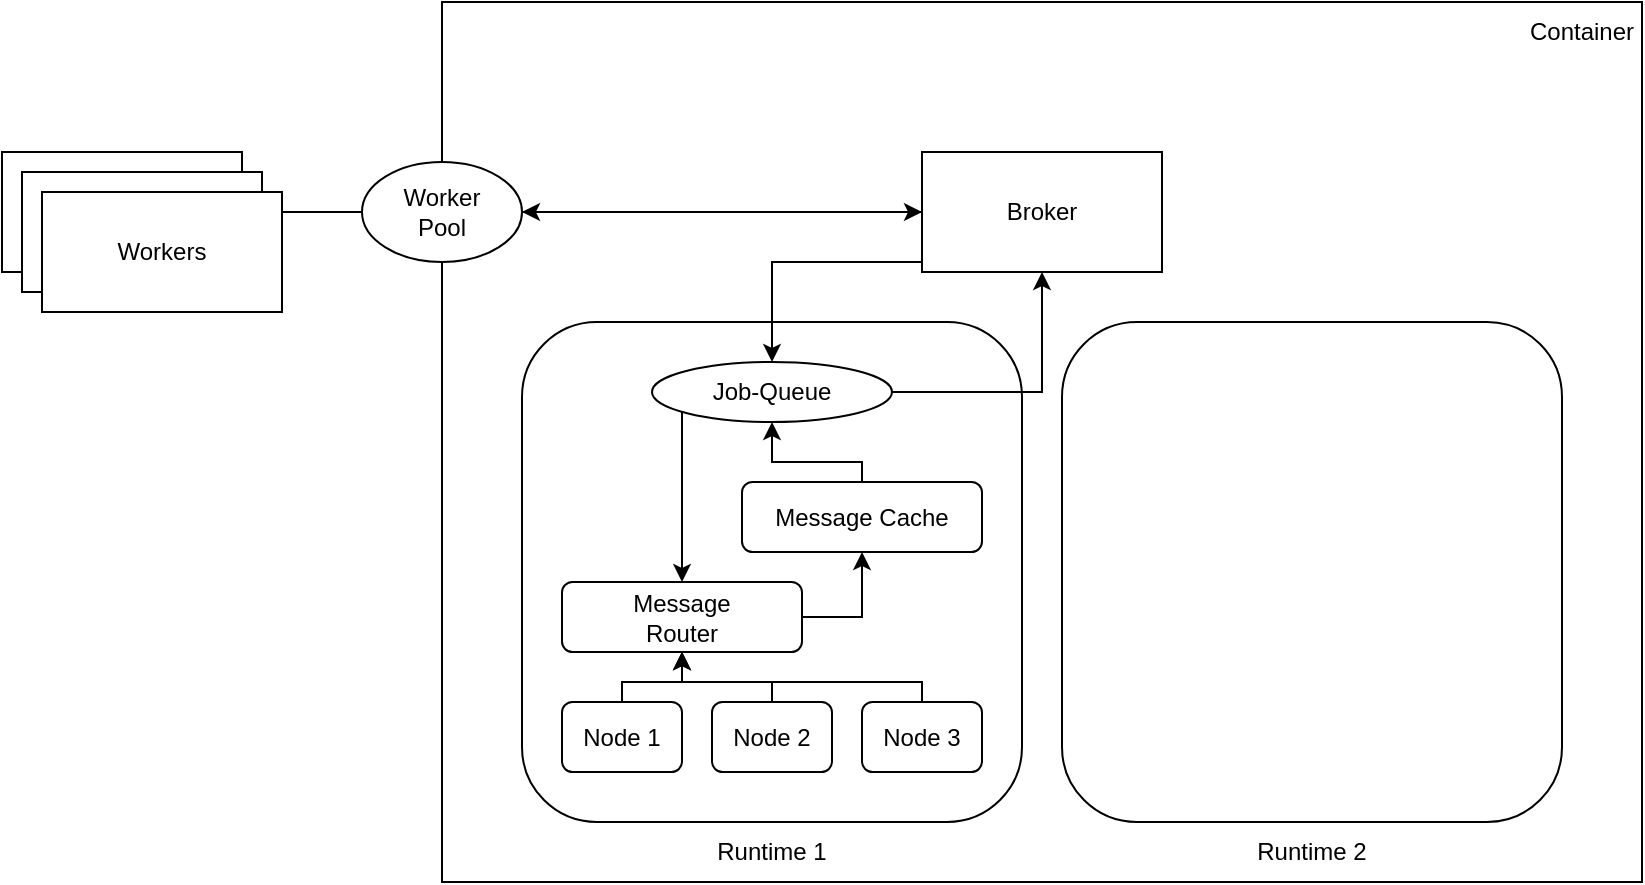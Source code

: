<mxfile version="19.0.2" type="device"><diagram id="Y_LNzCkHJK_i3pHXARst" name="Page-1"><mxGraphModel dx="2493" dy="680" grid="1" gridSize="10" guides="1" tooltips="1" connect="1" arrows="1" fold="1" page="1" pageScale="1" pageWidth="827" pageHeight="1169" math="0" shadow="0"><root><mxCell id="0"/><mxCell id="1" parent="0"/><mxCell id="gwYR9_enDYvYDoB0h397-1" value="" style="rounded=0;whiteSpace=wrap;html=1;" vertex="1" parent="1"><mxGeometry x="120" y="80" width="600" height="440" as="geometry"/></mxCell><mxCell id="gwYR9_enDYvYDoB0h397-2" value="" style="rounded=1;whiteSpace=wrap;html=1;" vertex="1" parent="1"><mxGeometry x="160" y="240" width="250" height="250" as="geometry"/></mxCell><mxCell id="gwYR9_enDYvYDoB0h397-3" value="" style="rounded=1;whiteSpace=wrap;html=1;" vertex="1" parent="1"><mxGeometry x="430" y="240" width="250" height="250" as="geometry"/></mxCell><mxCell id="gwYR9_enDYvYDoB0h397-21" style="edgeStyle=orthogonalEdgeStyle;rounded=0;orthogonalLoop=1;jettySize=auto;html=1;entryX=0.5;entryY=1;entryDx=0;entryDy=0;" edge="1" parent="1" source="gwYR9_enDYvYDoB0h397-6" target="gwYR9_enDYvYDoB0h397-20"><mxGeometry relative="1" as="geometry"/></mxCell><mxCell id="gwYR9_enDYvYDoB0h397-25" style="edgeStyle=orthogonalEdgeStyle;rounded=0;orthogonalLoop=1;jettySize=auto;html=1;" edge="1" parent="1" source="gwYR9_enDYvYDoB0h397-6" target="gwYR9_enDYvYDoB0h397-8"><mxGeometry relative="1" as="geometry"><Array as="points"><mxPoint x="240" y="310"/><mxPoint x="240" y="310"/></Array></mxGeometry></mxCell><mxCell id="gwYR9_enDYvYDoB0h397-6" value="Job-Queue" style="ellipse;whiteSpace=wrap;html=1;" vertex="1" parent="1"><mxGeometry x="225" y="260" width="120" height="30" as="geometry"/></mxCell><mxCell id="gwYR9_enDYvYDoB0h397-26" style="edgeStyle=orthogonalEdgeStyle;rounded=0;orthogonalLoop=1;jettySize=auto;html=1;entryX=0.5;entryY=1;entryDx=0;entryDy=0;" edge="1" parent="1" source="gwYR9_enDYvYDoB0h397-8" target="gwYR9_enDYvYDoB0h397-14"><mxGeometry relative="1" as="geometry"><Array as="points"><mxPoint x="330" y="388"/></Array></mxGeometry></mxCell><mxCell id="gwYR9_enDYvYDoB0h397-8" value="Message&lt;br&gt;Router" style="rounded=1;whiteSpace=wrap;html=1;" vertex="1" parent="1"><mxGeometry x="180" y="370" width="120" height="35" as="geometry"/></mxCell><mxCell id="gwYR9_enDYvYDoB0h397-29" style="edgeStyle=orthogonalEdgeStyle;rounded=0;orthogonalLoop=1;jettySize=auto;html=1;entryX=0.5;entryY=1;entryDx=0;entryDy=0;" edge="1" parent="1" source="gwYR9_enDYvYDoB0h397-9" target="gwYR9_enDYvYDoB0h397-8"><mxGeometry relative="1" as="geometry"><Array as="points"><mxPoint x="210" y="420"/><mxPoint x="240" y="420"/></Array></mxGeometry></mxCell><mxCell id="gwYR9_enDYvYDoB0h397-9" value="Node 1" style="rounded=1;whiteSpace=wrap;html=1;" vertex="1" parent="1"><mxGeometry x="180" y="430" width="60" height="35" as="geometry"/></mxCell><mxCell id="gwYR9_enDYvYDoB0h397-28" style="edgeStyle=orthogonalEdgeStyle;rounded=0;orthogonalLoop=1;jettySize=auto;html=1;entryX=0.5;entryY=1;entryDx=0;entryDy=0;" edge="1" parent="1" source="gwYR9_enDYvYDoB0h397-10" target="gwYR9_enDYvYDoB0h397-8"><mxGeometry relative="1" as="geometry"><Array as="points"><mxPoint x="285" y="420"/><mxPoint x="240" y="420"/></Array></mxGeometry></mxCell><mxCell id="gwYR9_enDYvYDoB0h397-10" value="Node 2" style="rounded=1;whiteSpace=wrap;html=1;" vertex="1" parent="1"><mxGeometry x="255" y="430" width="60" height="35" as="geometry"/></mxCell><mxCell id="gwYR9_enDYvYDoB0h397-30" style="edgeStyle=orthogonalEdgeStyle;rounded=0;orthogonalLoop=1;jettySize=auto;html=1;entryX=0.5;entryY=1;entryDx=0;entryDy=0;" edge="1" parent="1" source="gwYR9_enDYvYDoB0h397-11" target="gwYR9_enDYvYDoB0h397-8"><mxGeometry relative="1" as="geometry"><Array as="points"><mxPoint x="360" y="420"/><mxPoint x="240" y="420"/></Array></mxGeometry></mxCell><mxCell id="gwYR9_enDYvYDoB0h397-11" value="Node 3" style="rounded=1;whiteSpace=wrap;html=1;" vertex="1" parent="1"><mxGeometry x="330" y="430" width="60" height="35" as="geometry"/></mxCell><mxCell id="gwYR9_enDYvYDoB0h397-27" style="edgeStyle=orthogonalEdgeStyle;rounded=0;orthogonalLoop=1;jettySize=auto;html=1;entryX=0.5;entryY=1;entryDx=0;entryDy=0;" edge="1" parent="1" source="gwYR9_enDYvYDoB0h397-14" target="gwYR9_enDYvYDoB0h397-6"><mxGeometry relative="1" as="geometry"><Array as="points"><mxPoint x="330" y="310"/><mxPoint x="285" y="310"/></Array></mxGeometry></mxCell><mxCell id="gwYR9_enDYvYDoB0h397-14" value="Message Cache" style="rounded=1;whiteSpace=wrap;html=1;" vertex="1" parent="1"><mxGeometry x="270" y="320" width="120" height="35" as="geometry"/></mxCell><mxCell id="gwYR9_enDYvYDoB0h397-17" value="" style="edgeStyle=orthogonalEdgeStyle;rounded=0;orthogonalLoop=1;jettySize=auto;html=1;" edge="1" parent="1" source="gwYR9_enDYvYDoB0h397-15" target="gwYR9_enDYvYDoB0h397-16"><mxGeometry relative="1" as="geometry"/></mxCell><mxCell id="gwYR9_enDYvYDoB0h397-23" style="edgeStyle=orthogonalEdgeStyle;rounded=0;orthogonalLoop=1;jettySize=auto;html=1;entryX=0;entryY=0.5;entryDx=0;entryDy=0;" edge="1" parent="1" source="gwYR9_enDYvYDoB0h397-15" target="gwYR9_enDYvYDoB0h397-20"><mxGeometry relative="1" as="geometry"/></mxCell><mxCell id="gwYR9_enDYvYDoB0h397-15" value="Worker&lt;br&gt;Pool" style="ellipse;whiteSpace=wrap;html=1;" vertex="1" parent="1"><mxGeometry x="80" y="160" width="80" height="50" as="geometry"/></mxCell><mxCell id="gwYR9_enDYvYDoB0h397-16" value="" style="whiteSpace=wrap;html=1;" vertex="1" parent="1"><mxGeometry x="-100" y="155" width="120" height="60" as="geometry"/></mxCell><mxCell id="gwYR9_enDYvYDoB0h397-18" value="" style="whiteSpace=wrap;html=1;" vertex="1" parent="1"><mxGeometry x="-90" y="165" width="120" height="60" as="geometry"/></mxCell><mxCell id="gwYR9_enDYvYDoB0h397-19" value="Workers" style="whiteSpace=wrap;html=1;" vertex="1" parent="1"><mxGeometry x="-80" y="175" width="120" height="60" as="geometry"/></mxCell><mxCell id="gwYR9_enDYvYDoB0h397-22" style="edgeStyle=orthogonalEdgeStyle;rounded=0;orthogonalLoop=1;jettySize=auto;html=1;entryX=1;entryY=0.5;entryDx=0;entryDy=0;" edge="1" parent="1" source="gwYR9_enDYvYDoB0h397-20" target="gwYR9_enDYvYDoB0h397-15"><mxGeometry relative="1" as="geometry"/></mxCell><mxCell id="gwYR9_enDYvYDoB0h397-24" style="edgeStyle=orthogonalEdgeStyle;rounded=0;orthogonalLoop=1;jettySize=auto;html=1;" edge="1" parent="1" source="gwYR9_enDYvYDoB0h397-20" target="gwYR9_enDYvYDoB0h397-6"><mxGeometry relative="1" as="geometry"><Array as="points"><mxPoint x="285" y="210"/></Array></mxGeometry></mxCell><mxCell id="gwYR9_enDYvYDoB0h397-20" value="Broker" style="rounded=0;whiteSpace=wrap;html=1;" vertex="1" parent="1"><mxGeometry x="360" y="155" width="120" height="60" as="geometry"/></mxCell><mxCell id="gwYR9_enDYvYDoB0h397-31" value="Runtime 1" style="text;html=1;strokeColor=none;fillColor=none;align=center;verticalAlign=middle;whiteSpace=wrap;rounded=0;" vertex="1" parent="1"><mxGeometry x="255" y="490" width="60" height="30" as="geometry"/></mxCell><mxCell id="gwYR9_enDYvYDoB0h397-32" value="Runtime 2" style="text;html=1;strokeColor=none;fillColor=none;align=center;verticalAlign=middle;whiteSpace=wrap;rounded=0;" vertex="1" parent="1"><mxGeometry x="525" y="490" width="60" height="30" as="geometry"/></mxCell><mxCell id="gwYR9_enDYvYDoB0h397-33" value="Container" style="text;html=1;strokeColor=none;fillColor=none;align=center;verticalAlign=middle;whiteSpace=wrap;rounded=0;" vertex="1" parent="1"><mxGeometry x="660" y="80" width="60" height="30" as="geometry"/></mxCell></root></mxGraphModel></diagram></mxfile>